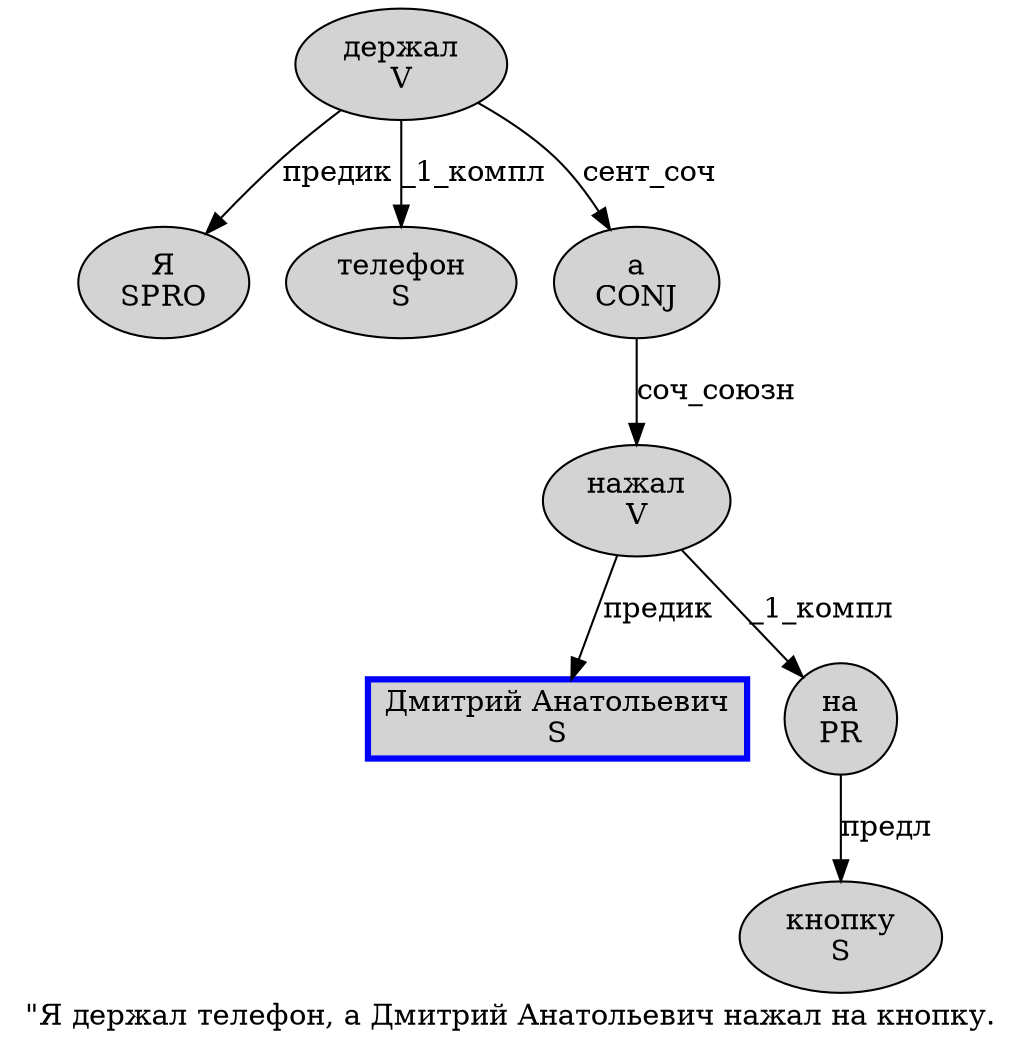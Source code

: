 digraph SENTENCE_347 {
	graph [label="\"Я держал телефон, а Дмитрий Анатольевич нажал на кнопку."]
	node [style=filled]
		1 [label="Я
SPRO" color="" fillcolor=lightgray penwidth=1 shape=ellipse]
		2 [label="держал
V" color="" fillcolor=lightgray penwidth=1 shape=ellipse]
		3 [label="телефон
S" color="" fillcolor=lightgray penwidth=1 shape=ellipse]
		5 [label="а
CONJ" color="" fillcolor=lightgray penwidth=1 shape=ellipse]
		6 [label="Дмитрий Анатольевич
S" color=blue fillcolor=lightgray penwidth=3 shape=box]
		7 [label="нажал
V" color="" fillcolor=lightgray penwidth=1 shape=ellipse]
		8 [label="на
PR" color="" fillcolor=lightgray penwidth=1 shape=ellipse]
		9 [label="кнопку
S" color="" fillcolor=lightgray penwidth=1 shape=ellipse]
			2 -> 1 [label="предик"]
			2 -> 3 [label="_1_компл"]
			2 -> 5 [label="сент_соч"]
			5 -> 7 [label="соч_союзн"]
			7 -> 6 [label="предик"]
			7 -> 8 [label="_1_компл"]
			8 -> 9 [label="предл"]
}